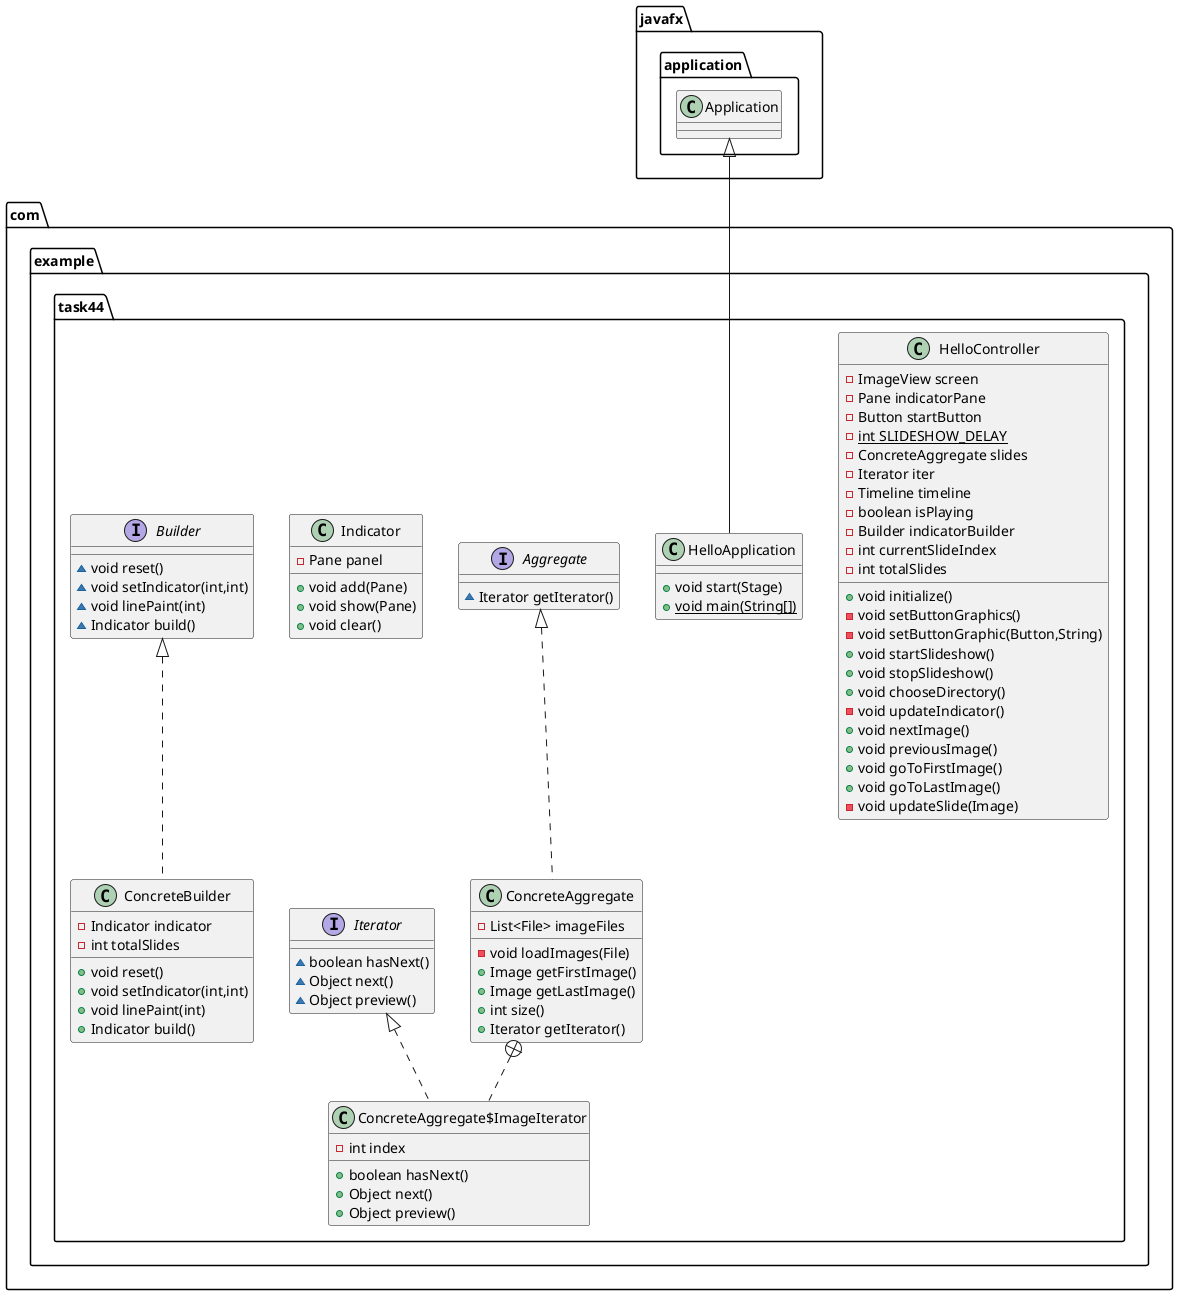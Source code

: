 @startuml
class com.example.task44.HelloController {
- ImageView screen
- Pane indicatorPane
- Button startButton
- {static} int SLIDESHOW_DELAY
- ConcreteAggregate slides
- Iterator iter
- Timeline timeline
- boolean isPlaying
- Builder indicatorBuilder
- int currentSlideIndex
- int totalSlides
+ void initialize()
- void setButtonGraphics()
- void setButtonGraphic(Button,String)
+ void startSlideshow()
+ void stopSlideshow()
+ void chooseDirectory()
- void updateIndicator()
+ void nextImage()
+ void previousImage()
+ void goToFirstImage()
+ void goToLastImage()
- void updateSlide(Image)
}


class com.example.task44.HelloApplication {
+ void start(Stage)
+ {static} void main(String[])
}

interface com.example.task44.Aggregate {
~ Iterator getIterator()
}

class com.example.task44.Indicator {
- Pane panel
+ void add(Pane)
+ void show(Pane)
+ void clear()
}


class com.example.task44.ConcreteAggregate {
- List<File> imageFiles
- void loadImages(File)
+ Image getFirstImage()
+ Image getLastImage()
+ int size()
+ Iterator getIterator()
}


class com.example.task44.ConcreteAggregate$ImageIterator {
- int index
+ boolean hasNext()
+ Object next()
+ Object preview()
}


class com.example.task44.ConcreteBuilder {
- Indicator indicator
- int totalSlides
+ void reset()
+ void setIndicator(int,int)
+ void linePaint(int)
+ Indicator build()
}


interface com.example.task44.Iterator {
~ boolean hasNext()
~ Object next()
~ Object preview()
}

interface com.example.task44.Builder {
~ void reset()
~ void setIndicator(int,int)
~ void linePaint(int)
~ Indicator build()
}



javafx.application.Application <|-- com.example.task44.HelloApplication
com.example.task44.Aggregate <|.. com.example.task44.ConcreteAggregate
com.example.task44.ConcreteAggregate +.. com.example.task44.ConcreteAggregate$ImageIterator
com.example.task44.Iterator <|.. com.example.task44.ConcreteAggregate$ImageIterator
com.example.task44.Builder <|.. com.example.task44.ConcreteBuilder
@enduml